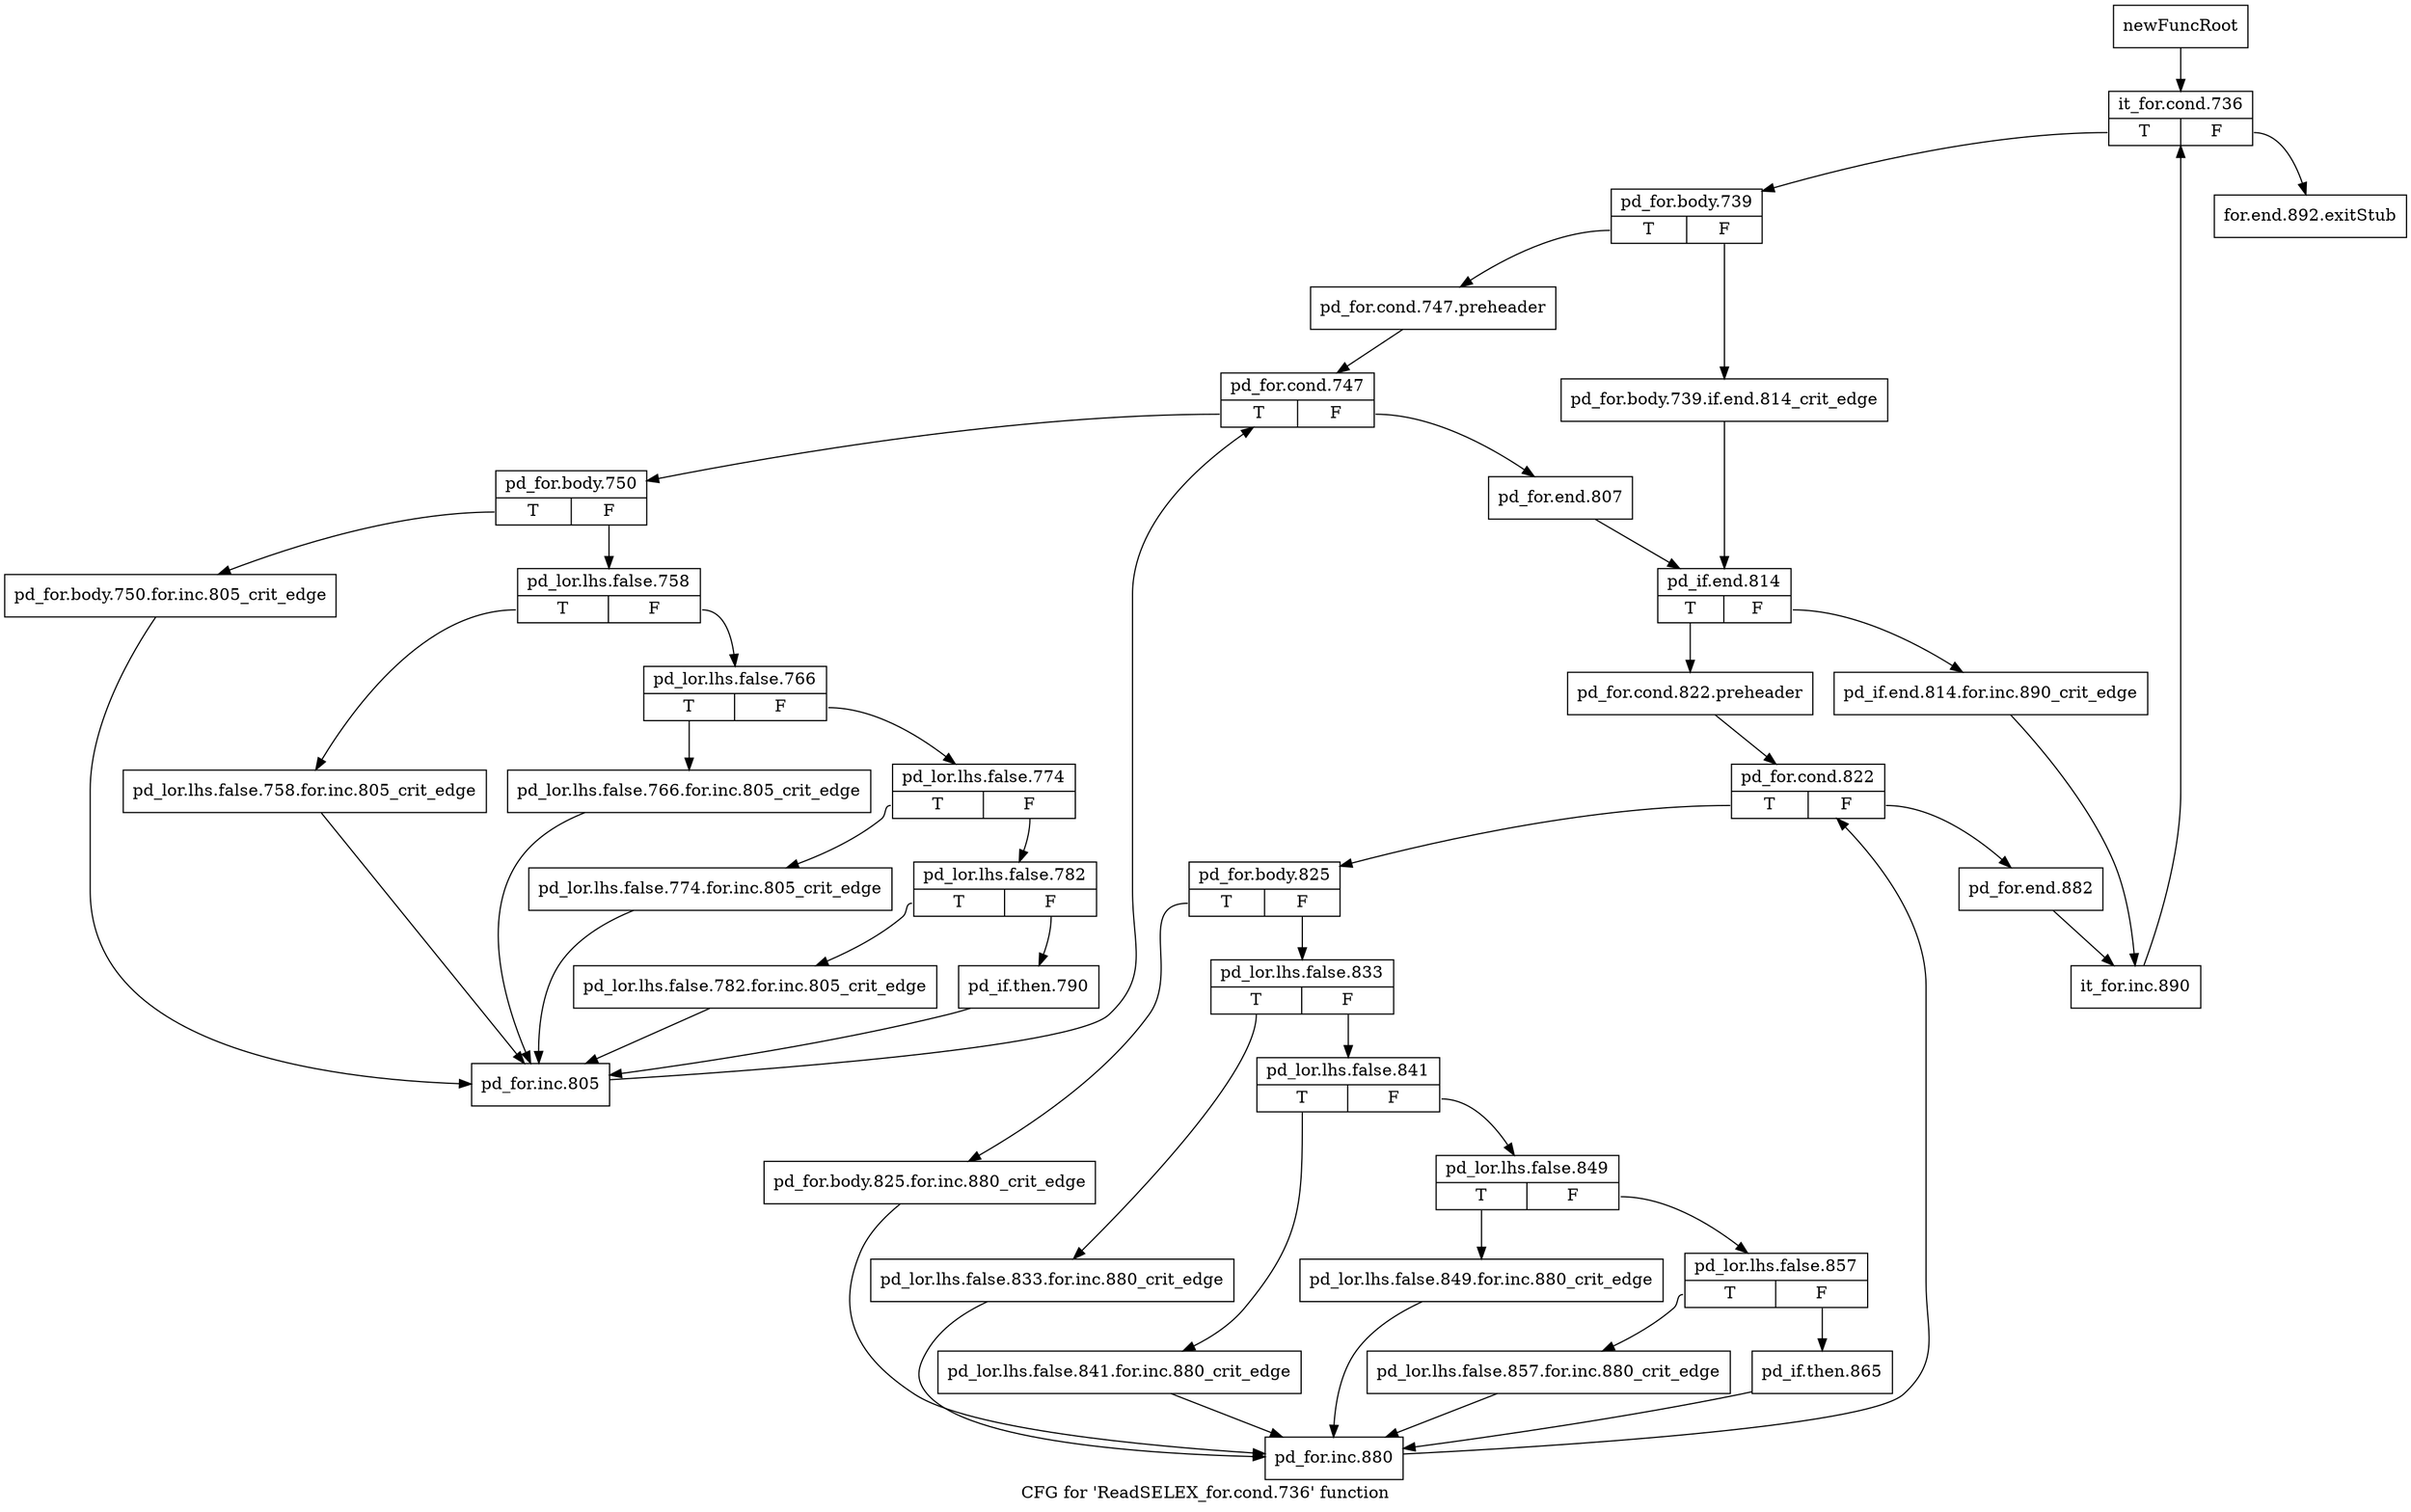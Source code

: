 digraph "CFG for 'ReadSELEX_for.cond.736' function" {
	label="CFG for 'ReadSELEX_for.cond.736' function";

	Node0x33b1120 [shape=record,label="{newFuncRoot}"];
	Node0x33b1120 -> Node0x33b11c0;
	Node0x33b1170 [shape=record,label="{for.end.892.exitStub}"];
	Node0x33b11c0 [shape=record,label="{it_for.cond.736|{<s0>T|<s1>F}}"];
	Node0x33b11c0:s0 -> Node0x33b1210;
	Node0x33b11c0:s1 -> Node0x33b1170;
	Node0x33b1210 [shape=record,label="{pd_for.body.739|{<s0>T|<s1>F}}"];
	Node0x33b1210:s0 -> Node0x33b12b0;
	Node0x33b1210:s1 -> Node0x33b1260;
	Node0x33b1260 [shape=record,label="{pd_for.body.739.if.end.814_crit_edge}"];
	Node0x33b1260 -> Node0x33b13a0;
	Node0x33b12b0 [shape=record,label="{pd_for.cond.747.preheader}"];
	Node0x33b12b0 -> Node0x33b1300;
	Node0x33b1300 [shape=record,label="{pd_for.cond.747|{<s0>T|<s1>F}}"];
	Node0x33b1300:s0 -> Node0x33b1940;
	Node0x33b1300:s1 -> Node0x33b1350;
	Node0x33b1350 [shape=record,label="{pd_for.end.807}"];
	Node0x33b1350 -> Node0x33b13a0;
	Node0x33b13a0 [shape=record,label="{pd_if.end.814|{<s0>T|<s1>F}}"];
	Node0x33b13a0:s0 -> Node0x33b1440;
	Node0x33b13a0:s1 -> Node0x33b13f0;
	Node0x33b13f0 [shape=record,label="{pd_if.end.814.for.inc.890_crit_edge}"];
	Node0x33b13f0 -> Node0x33b1530;
	Node0x33b1440 [shape=record,label="{pd_for.cond.822.preheader}"];
	Node0x33b1440 -> Node0x33b1490;
	Node0x33b1490 [shape=record,label="{pd_for.cond.822|{<s0>T|<s1>F}}"];
	Node0x33b1490:s0 -> Node0x33b1580;
	Node0x33b1490:s1 -> Node0x33b14e0;
	Node0x33b14e0 [shape=record,label="{pd_for.end.882}"];
	Node0x33b14e0 -> Node0x33b1530;
	Node0x33b1530 [shape=record,label="{it_for.inc.890}"];
	Node0x33b1530 -> Node0x33b11c0;
	Node0x33b1580 [shape=record,label="{pd_for.body.825|{<s0>T|<s1>F}}"];
	Node0x33b1580:s0 -> Node0x33b18a0;
	Node0x33b1580:s1 -> Node0x33b15d0;
	Node0x33b15d0 [shape=record,label="{pd_lor.lhs.false.833|{<s0>T|<s1>F}}"];
	Node0x33b15d0:s0 -> Node0x33b1850;
	Node0x33b15d0:s1 -> Node0x33b1620;
	Node0x33b1620 [shape=record,label="{pd_lor.lhs.false.841|{<s0>T|<s1>F}}"];
	Node0x33b1620:s0 -> Node0x33b1800;
	Node0x33b1620:s1 -> Node0x33b1670;
	Node0x33b1670 [shape=record,label="{pd_lor.lhs.false.849|{<s0>T|<s1>F}}"];
	Node0x33b1670:s0 -> Node0x33b17b0;
	Node0x33b1670:s1 -> Node0x33b16c0;
	Node0x33b16c0 [shape=record,label="{pd_lor.lhs.false.857|{<s0>T|<s1>F}}"];
	Node0x33b16c0:s0 -> Node0x33b1760;
	Node0x33b16c0:s1 -> Node0x33b1710;
	Node0x33b1710 [shape=record,label="{pd_if.then.865}"];
	Node0x33b1710 -> Node0x33b18f0;
	Node0x33b1760 [shape=record,label="{pd_lor.lhs.false.857.for.inc.880_crit_edge}"];
	Node0x33b1760 -> Node0x33b18f0;
	Node0x33b17b0 [shape=record,label="{pd_lor.lhs.false.849.for.inc.880_crit_edge}"];
	Node0x33b17b0 -> Node0x33b18f0;
	Node0x33b1800 [shape=record,label="{pd_lor.lhs.false.841.for.inc.880_crit_edge}"];
	Node0x33b1800 -> Node0x33b18f0;
	Node0x33b1850 [shape=record,label="{pd_lor.lhs.false.833.for.inc.880_crit_edge}"];
	Node0x33b1850 -> Node0x33b18f0;
	Node0x33b18a0 [shape=record,label="{pd_for.body.825.for.inc.880_crit_edge}"];
	Node0x33b18a0 -> Node0x33b18f0;
	Node0x33b18f0 [shape=record,label="{pd_for.inc.880}"];
	Node0x33b18f0 -> Node0x33b1490;
	Node0x33b1940 [shape=record,label="{pd_for.body.750|{<s0>T|<s1>F}}"];
	Node0x33b1940:s0 -> Node0x33b1c60;
	Node0x33b1940:s1 -> Node0x33b1990;
	Node0x33b1990 [shape=record,label="{pd_lor.lhs.false.758|{<s0>T|<s1>F}}"];
	Node0x33b1990:s0 -> Node0x33b1c10;
	Node0x33b1990:s1 -> Node0x33b19e0;
	Node0x33b19e0 [shape=record,label="{pd_lor.lhs.false.766|{<s0>T|<s1>F}}"];
	Node0x33b19e0:s0 -> Node0x33b1bc0;
	Node0x33b19e0:s1 -> Node0x33b1a30;
	Node0x33b1a30 [shape=record,label="{pd_lor.lhs.false.774|{<s0>T|<s1>F}}"];
	Node0x33b1a30:s0 -> Node0x33b1b70;
	Node0x33b1a30:s1 -> Node0x33b1a80;
	Node0x33b1a80 [shape=record,label="{pd_lor.lhs.false.782|{<s0>T|<s1>F}}"];
	Node0x33b1a80:s0 -> Node0x33b1b20;
	Node0x33b1a80:s1 -> Node0x33b1ad0;
	Node0x33b1ad0 [shape=record,label="{pd_if.then.790}"];
	Node0x33b1ad0 -> Node0x33b1cb0;
	Node0x33b1b20 [shape=record,label="{pd_lor.lhs.false.782.for.inc.805_crit_edge}"];
	Node0x33b1b20 -> Node0x33b1cb0;
	Node0x33b1b70 [shape=record,label="{pd_lor.lhs.false.774.for.inc.805_crit_edge}"];
	Node0x33b1b70 -> Node0x33b1cb0;
	Node0x33b1bc0 [shape=record,label="{pd_lor.lhs.false.766.for.inc.805_crit_edge}"];
	Node0x33b1bc0 -> Node0x33b1cb0;
	Node0x33b1c10 [shape=record,label="{pd_lor.lhs.false.758.for.inc.805_crit_edge}"];
	Node0x33b1c10 -> Node0x33b1cb0;
	Node0x33b1c60 [shape=record,label="{pd_for.body.750.for.inc.805_crit_edge}"];
	Node0x33b1c60 -> Node0x33b1cb0;
	Node0x33b1cb0 [shape=record,label="{pd_for.inc.805}"];
	Node0x33b1cb0 -> Node0x33b1300;
}
